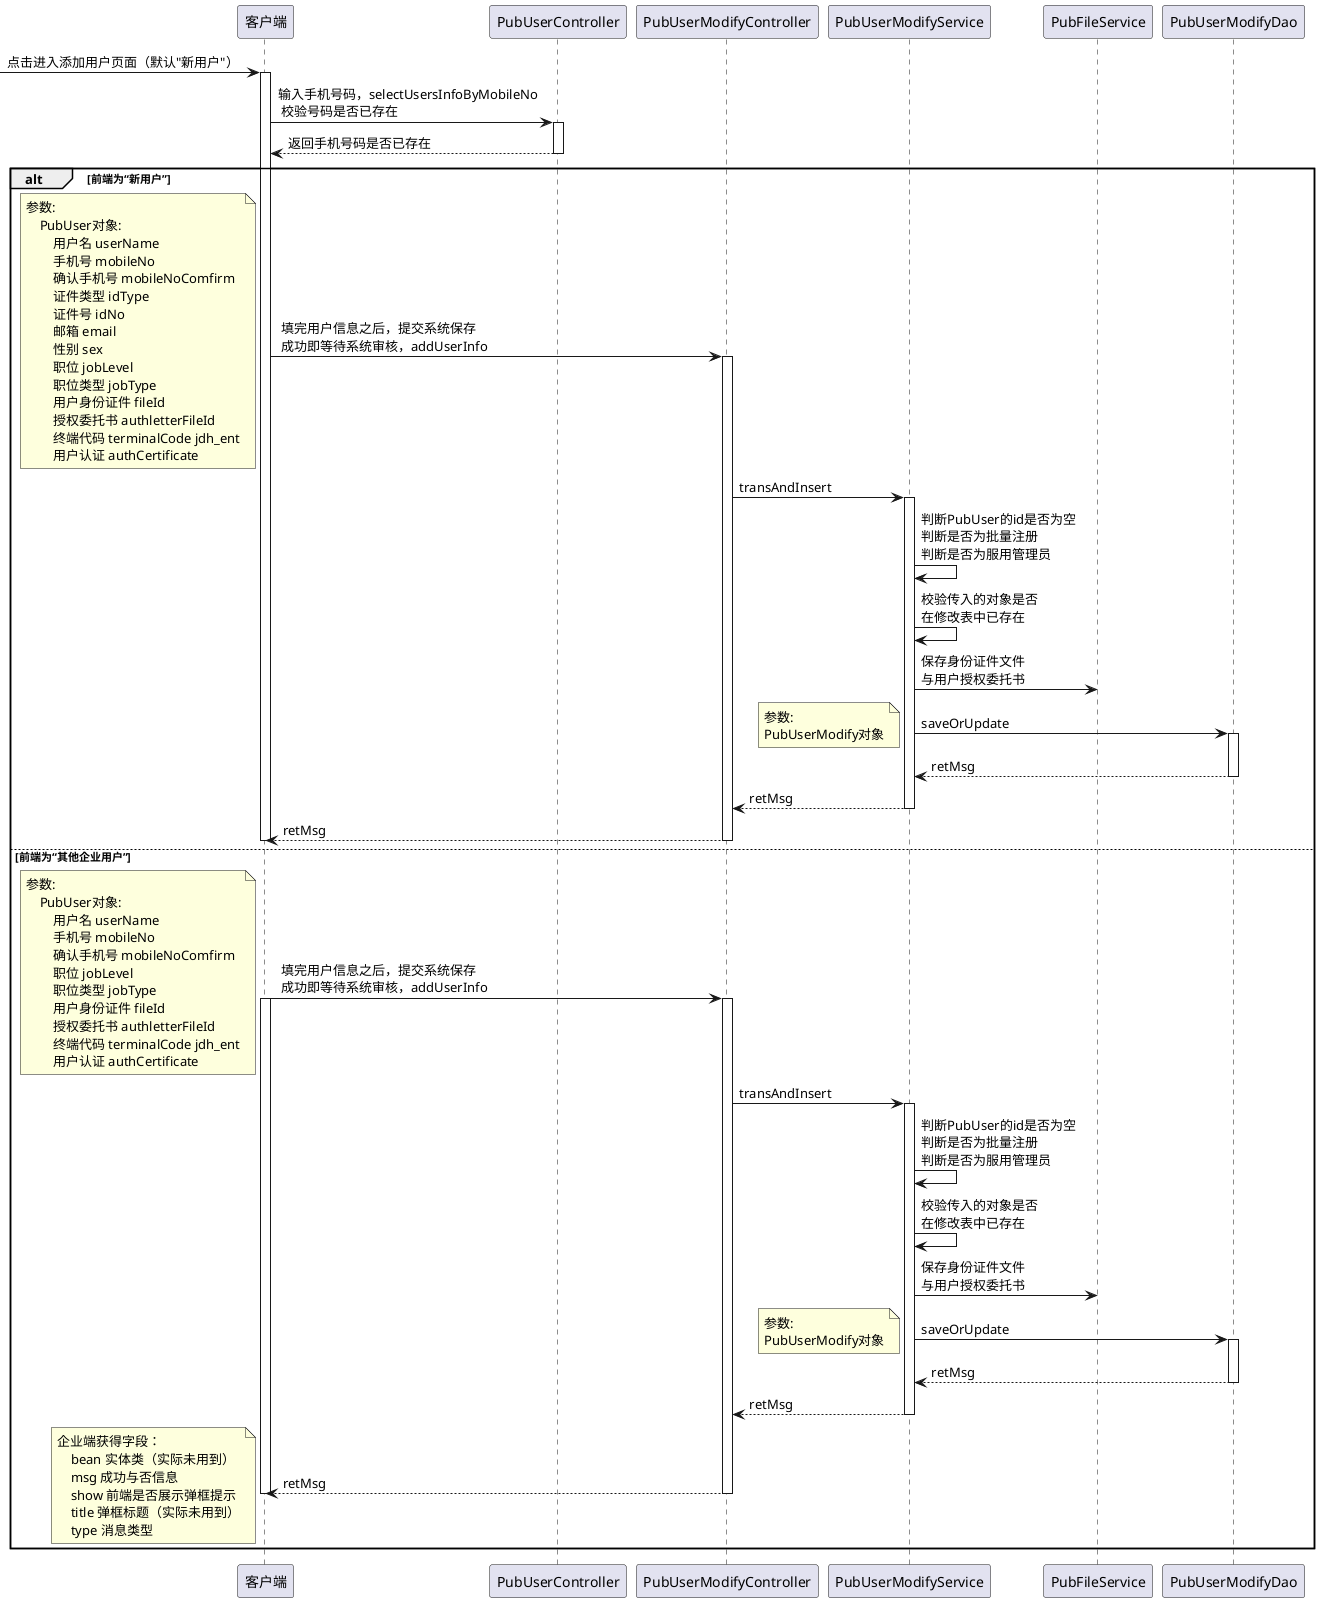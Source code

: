 @startuml

-> 客户端: 点击进入添加用户页面（默认"新用户"）
activate 客户端
客户端 -> PubUserController: 输入手机号码，selectUsersInfoByMobileNo \n 校验号码是否已存在
activate PubUserController
PubUserController --> 客户端: 返回手机号码是否已存在
deactivate PubUserController
alt 前端为“新用户”
客户端 -> PubUserModifyController: \n 填完用户信息之后，提交系统保存 \n 成功即等待系统审核，addUserInfo
note left
    参数:
        PubUser对象:
            用户名 userName
            手机号 mobileNo
            确认手机号 mobileNoComfirm
            证件类型 idType
            证件号 idNo
            邮箱 email
            性别 sex
            职位 jobLevel
            职位类型 jobType
            用户身份证件 fileId
            授权委托书 authletterFileId
            终端代码 terminalCode jdh_ent
            用户认证 authCertificate
end note
activate PubUserModifyController

    PubUserModifyController -> PubUserModifyService: transAndInsert
    activate PubUserModifyService

    PubUserModifyService -> PubUserModifyService: 判断PubUser的id是否为空\n判断是否为批量注册\n判断是否为服用管理员
    PubUserModifyService -> PubUserModifyService: 校验传入的对象是否\n在修改表中已存在
    PubUserModifyService -> PubFileService: 保存身份证件文件\n与用户授权委托书

    PubUserModifyService -> PubUserModifyDao:saveOrUpdate
    note left
        参数:
        PubUserModify对象
    end note

    activate PubUserModifyDao
    return retMsg
    return retMsg
    return retMsg
    deactivate 客户端

else 前端为“其他企业用户”
    客户端 -> PubUserModifyController: \n 填完用户信息之后，提交系统保存 \n 成功即等待系统审核，addUserInfo
    activate 客户端
    activate PubUserModifyController
    note left
        参数:
            PubUser对象:
                用户名 userName
                手机号 mobileNo
                确认手机号 mobileNoComfirm
                职位 jobLevel
                职位类型 jobType
                用户身份证件 fileId
                授权委托书 authletterFileId
                终端代码 terminalCode jdh_ent
                用户认证 authCertificate
    end note

    PubUserModifyController -> PubUserModifyService: transAndInsert
        activate PubUserModifyService

        PubUserModifyService -> PubUserModifyService: 判断PubUser的id是否为空\n判断是否为批量注册\n判断是否为服用管理员
        PubUserModifyService -> PubUserModifyService: 校验传入的对象是否\n在修改表中已存在
        PubUserModifyService -> PubFileService: 保存身份证件文件\n与用户授权委托书

        PubUserModifyService -> PubUserModifyDao:saveOrUpdate
        note left
            参数:
            PubUserModify对象
        end note

        activate PubUserModifyDao
        return retMsg
        return retMsg
        return retMsg
        note left
        企业端获得字段：
            bean 实体类（实际未用到）
            msg 成功与否信息
            show 前端是否展示弹框提示
            title 弹框标题（实际未用到）
            type 消息类型
        end note
        deactivate 客户端

end alt




@enduml